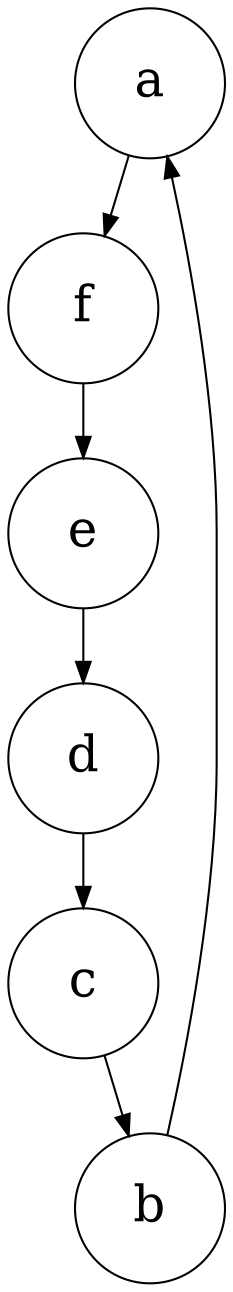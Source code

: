 digraph reverse {
  node [shape=circle, fixedsize=true, width=1.0, height=1.0, fontsize=24]
  a -> f -> e -> d -> c -> b -> a
}
